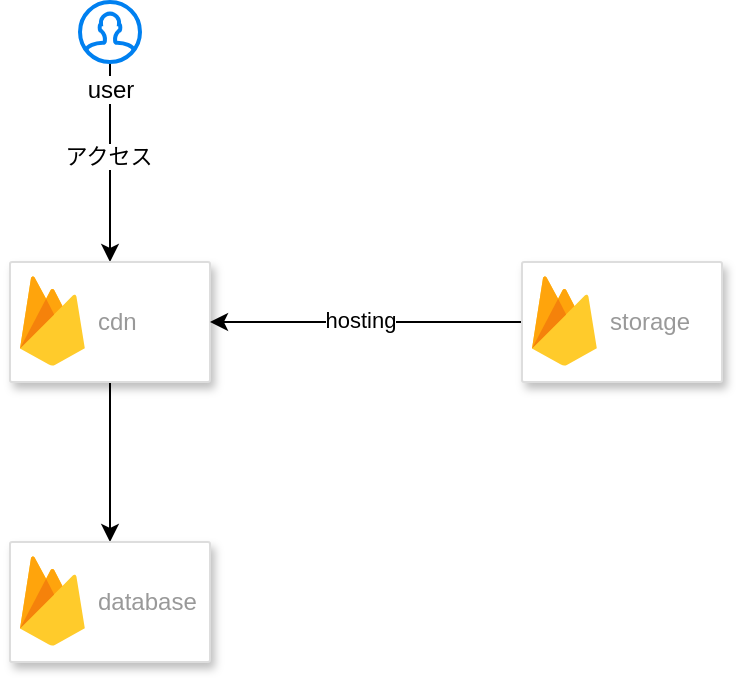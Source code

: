 <mxfile version="22.1.11" type="github">
  <diagram name="ページ1" id="u_0_eenIJWHdSVMQ2Iz3">
    <mxGraphModel dx="1434" dy="761" grid="1" gridSize="10" guides="1" tooltips="1" connect="1" arrows="1" fold="1" page="1" pageScale="1" pageWidth="827" pageHeight="1169" math="0" shadow="0">
      <root>
        <mxCell id="0" />
        <mxCell id="1" parent="0" />
        <mxCell id="Kafa2kgNL4quUZINUEVk-1" style="edgeStyle=orthogonalEdgeStyle;rounded=0;orthogonalLoop=1;jettySize=auto;html=1;entryX=0.5;entryY=0;entryDx=0;entryDy=0;" edge="1" parent="1" source="Kafa2kgNL4quUZINUEVk-3" target="Kafa2kgNL4quUZINUEVk-5">
          <mxGeometry relative="1" as="geometry" />
        </mxCell>
        <mxCell id="Kafa2kgNL4quUZINUEVk-2" value="アクセス" style="edgeLabel;html=1;align=center;verticalAlign=middle;resizable=0;points=[];" vertex="1" connectable="0" parent="Kafa2kgNL4quUZINUEVk-1">
          <mxGeometry x="-0.06" y="-1" relative="1" as="geometry">
            <mxPoint as="offset" />
          </mxGeometry>
        </mxCell>
        <mxCell id="Kafa2kgNL4quUZINUEVk-3" value="user" style="html=1;verticalLabelPosition=bottom;align=center;labelBackgroundColor=#ffffff;verticalAlign=top;strokeWidth=2;strokeColor=#0080F0;shadow=0;dashed=0;shape=mxgraph.ios7.icons.user;" vertex="1" parent="1">
          <mxGeometry x="399" y="20" width="30" height="30" as="geometry" />
        </mxCell>
        <mxCell id="Kafa2kgNL4quUZINUEVk-4" style="edgeStyle=orthogonalEdgeStyle;rounded=0;orthogonalLoop=1;jettySize=auto;html=1;exitX=0.5;exitY=1;exitDx=0;exitDy=0;entryX=0.5;entryY=0;entryDx=0;entryDy=0;" edge="1" parent="1" source="Kafa2kgNL4quUZINUEVk-5" target="Kafa2kgNL4quUZINUEVk-11">
          <mxGeometry relative="1" as="geometry" />
        </mxCell>
        <mxCell id="Kafa2kgNL4quUZINUEVk-5" value="" style="strokeColor=#dddddd;shadow=1;strokeWidth=1;rounded=1;absoluteArcSize=1;arcSize=2;" vertex="1" parent="1">
          <mxGeometry x="364" y="150" width="100" height="60" as="geometry" />
        </mxCell>
        <mxCell id="Kafa2kgNL4quUZINUEVk-6" value="cdn" style="sketch=0;dashed=0;connectable=0;html=1;fillColor=#5184F3;strokeColor=none;shape=mxgraph.gcp2.firebase;part=1;labelPosition=right;verticalLabelPosition=middle;align=left;verticalAlign=middle;spacingLeft=5;fontColor=#999999;fontSize=12;" vertex="1" parent="Kafa2kgNL4quUZINUEVk-5">
          <mxGeometry width="32.4" height="45" relative="1" as="geometry">
            <mxPoint x="5" y="7" as="offset" />
          </mxGeometry>
        </mxCell>
        <mxCell id="Kafa2kgNL4quUZINUEVk-7" style="edgeStyle=orthogonalEdgeStyle;rounded=0;orthogonalLoop=1;jettySize=auto;html=1;entryX=1;entryY=0.5;entryDx=0;entryDy=0;" edge="1" parent="1" source="Kafa2kgNL4quUZINUEVk-9" target="Kafa2kgNL4quUZINUEVk-5">
          <mxGeometry relative="1" as="geometry" />
        </mxCell>
        <mxCell id="Kafa2kgNL4quUZINUEVk-8" value="hosting" style="edgeLabel;html=1;align=center;verticalAlign=middle;resizable=0;points=[];" vertex="1" connectable="0" parent="Kafa2kgNL4quUZINUEVk-7">
          <mxGeometry x="0.038" y="-1" relative="1" as="geometry">
            <mxPoint as="offset" />
          </mxGeometry>
        </mxCell>
        <mxCell id="Kafa2kgNL4quUZINUEVk-9" value="" style="strokeColor=#dddddd;shadow=1;strokeWidth=1;rounded=1;absoluteArcSize=1;arcSize=2;" vertex="1" parent="1">
          <mxGeometry x="620" y="150" width="100" height="60" as="geometry" />
        </mxCell>
        <mxCell id="Kafa2kgNL4quUZINUEVk-10" value="storage" style="sketch=0;dashed=0;connectable=0;html=1;fillColor=#5184F3;strokeColor=none;shape=mxgraph.gcp2.firebase;part=1;labelPosition=right;verticalLabelPosition=middle;align=left;verticalAlign=middle;spacingLeft=5;fontColor=#999999;fontSize=12;" vertex="1" parent="Kafa2kgNL4quUZINUEVk-9">
          <mxGeometry width="32.4" height="45" relative="1" as="geometry">
            <mxPoint x="5" y="7" as="offset" />
          </mxGeometry>
        </mxCell>
        <mxCell id="Kafa2kgNL4quUZINUEVk-11" value="" style="strokeColor=#dddddd;shadow=1;strokeWidth=1;rounded=1;absoluteArcSize=1;arcSize=2;" vertex="1" parent="1">
          <mxGeometry x="364" y="290" width="100" height="60" as="geometry" />
        </mxCell>
        <mxCell id="Kafa2kgNL4quUZINUEVk-12" value="database" style="sketch=0;dashed=0;connectable=0;html=1;fillColor=#5184F3;strokeColor=none;shape=mxgraph.gcp2.firebase;part=1;labelPosition=right;verticalLabelPosition=middle;align=left;verticalAlign=middle;spacingLeft=5;fontColor=#999999;fontSize=12;" vertex="1" parent="Kafa2kgNL4quUZINUEVk-11">
          <mxGeometry width="32.4" height="45" relative="1" as="geometry">
            <mxPoint x="5" y="7" as="offset" />
          </mxGeometry>
        </mxCell>
      </root>
    </mxGraphModel>
  </diagram>
</mxfile>

